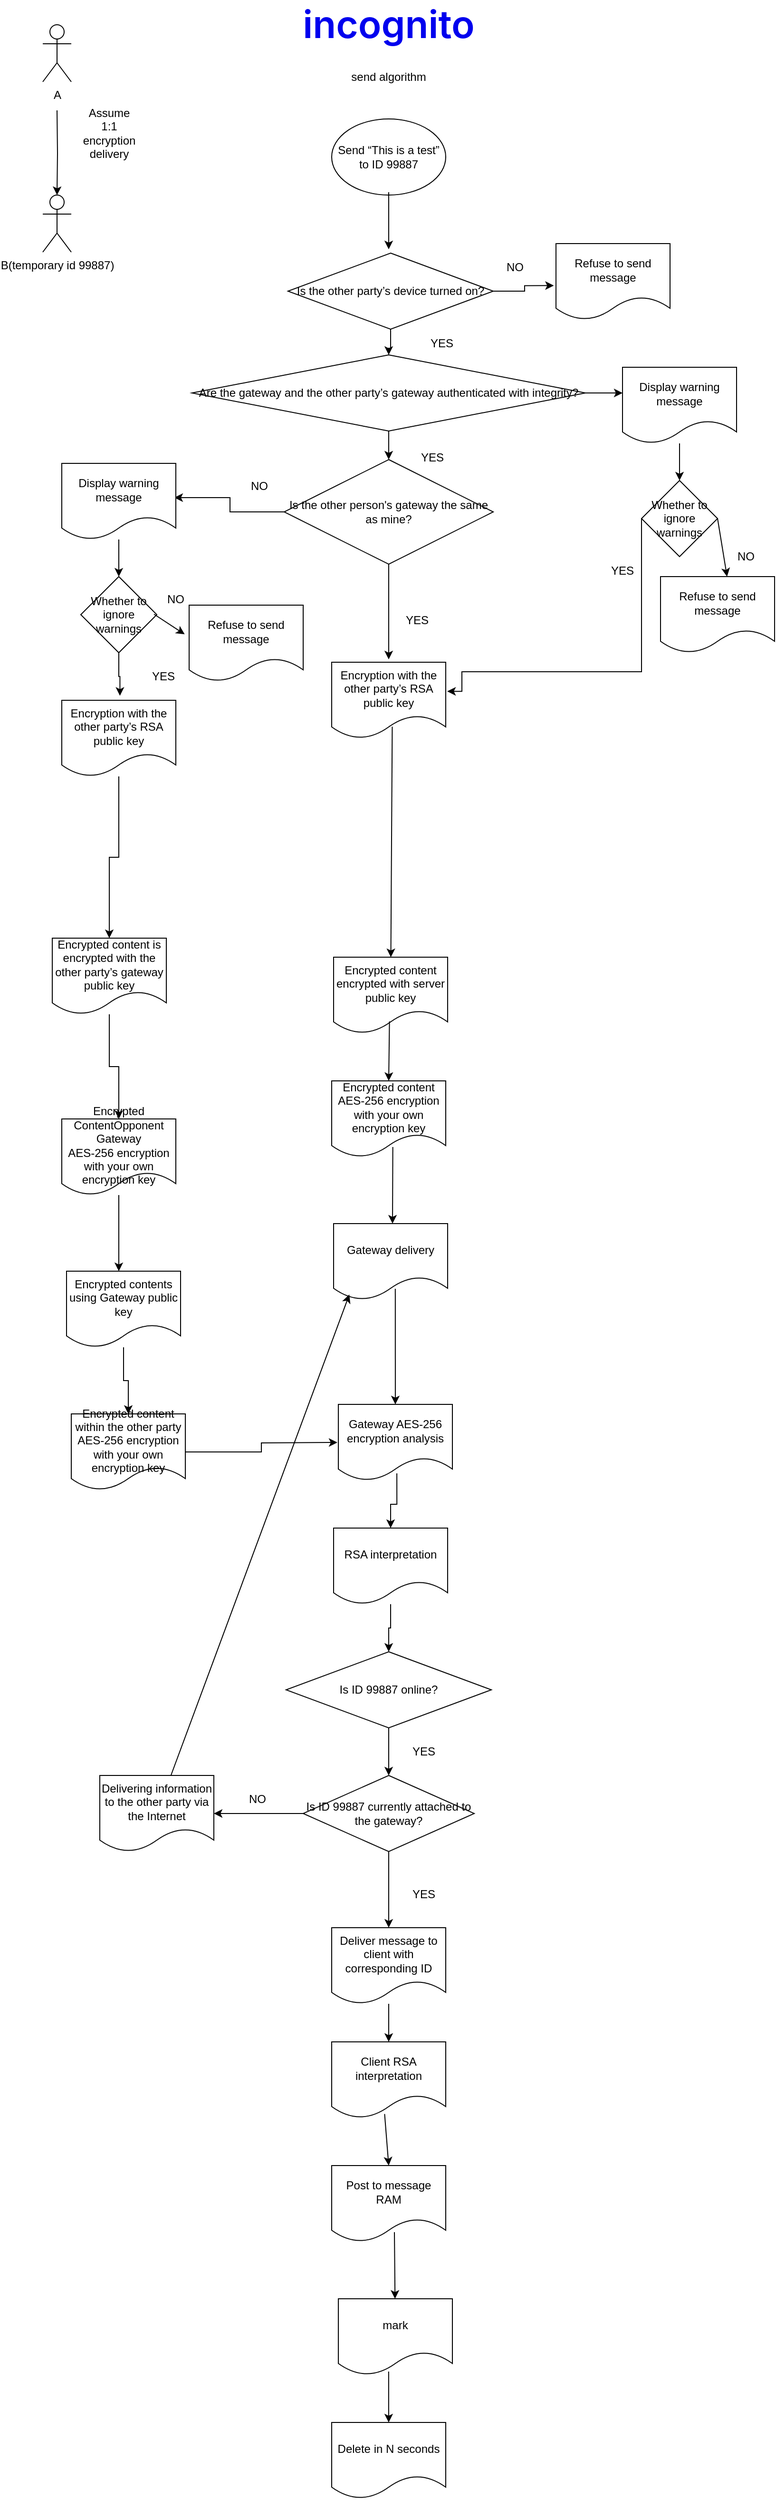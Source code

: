<mxfile version="21.6.8" type="github">
  <diagram name="페이지-1" id="_zhWObkBJTCi86FzWA3e">
    <mxGraphModel dx="2015" dy="5709" grid="1" gridSize="10" guides="1" tooltips="1" connect="1" arrows="1" fold="1" page="1" pageScale="1" pageWidth="827" pageHeight="1169" math="0" shadow="0">
      <root>
        <mxCell id="0" />
        <mxCell id="1" parent="0" />
        <mxCell id="6JRFztURBps6u2nlOOap-1" value="&lt;h1 tabindex=&quot;-1&quot; id=&quot;user-content-incognito&quot; dir=&quot;auto&quot; style=&quot;box-sizing: border-box; margin-right: 0px; margin-bottom: 16px; margin-left: 0px; font-weight: var(--base-text-weight-semibold, 600); line-height: 1.25; padding-bottom: 0.3em; border-bottom: 1px solid var(--borderColor-muted, var(--color-border-muted)); color: rgb(31, 35, 40); font-family: -apple-system, BlinkMacSystemFont, &amp;quot;Segoe UI&amp;quot;, &amp;quot;Noto Sans&amp;quot;, Helvetica, Arial, sans-serif, &amp;quot;Apple Color Emoji&amp;quot;, &amp;quot;Segoe UI Emoji&amp;quot;; text-align: start; background-color: rgb(255, 255, 255); margin-top: 0px !important;&quot;&gt;&lt;a class=&quot;heading-link&quot; href=&quot;https://github.com/Student-Jasons/incognito/tree/main#incognito&quot; style=&quot;box-sizing: border-box; background-color: transparent; text-decoration-line: none;&quot;&gt;&lt;font style=&quot;font-size: 40px;&quot;&gt;incognito&lt;/font&gt;&lt;/a&gt;&lt;/h1&gt;&lt;div&gt;send algorithm&lt;/div&gt;&lt;div&gt;&lt;br&gt;&lt;/div&gt;" style="text;html=1;strokeColor=none;fillColor=none;align=center;verticalAlign=middle;whiteSpace=wrap;rounded=0;" vertex="1" parent="1">
          <mxGeometry x="384" y="-4640" width="60" height="30" as="geometry" />
        </mxCell>
        <mxCell id="6JRFztURBps6u2nlOOap-2" value="Send “This is a test” to ID 99887" style="ellipse;whiteSpace=wrap;html=1;" vertex="1" parent="1">
          <mxGeometry x="354" y="-4551" width="120" height="80" as="geometry" />
        </mxCell>
        <mxCell id="6JRFztURBps6u2nlOOap-3" value="" style="endArrow=classic;html=1;rounded=0;exitX=0.5;exitY=1;exitDx=0;exitDy=0;" edge="1" parent="1">
          <mxGeometry width="50" height="50" relative="1" as="geometry">
            <mxPoint x="414" y="-4474" as="sourcePoint" />
            <mxPoint x="414" y="-4414" as="targetPoint" />
          </mxGeometry>
        </mxCell>
        <mxCell id="6JRFztURBps6u2nlOOap-4" style="edgeStyle=orthogonalEdgeStyle;rounded=0;orthogonalLoop=1;jettySize=auto;html=1;entryX=0.987;entryY=0.45;entryDx=0;entryDy=0;entryPerimeter=0;" edge="1" parent="1" source="6JRFztURBps6u2nlOOap-5" target="6JRFztURBps6u2nlOOap-59">
          <mxGeometry relative="1" as="geometry" />
        </mxCell>
        <mxCell id="6JRFztURBps6u2nlOOap-5" value="Is the other person&#39;s gateway the same as mine?" style="rhombus;whiteSpace=wrap;html=1;" vertex="1" parent="1">
          <mxGeometry x="304" y="-4193" width="220" height="110" as="geometry" />
        </mxCell>
        <mxCell id="6JRFztURBps6u2nlOOap-6" value="" style="endArrow=classic;html=1;rounded=0;exitX=0.5;exitY=1;exitDx=0;exitDy=0;entryX=0.5;entryY=0;entryDx=0;entryDy=0;" edge="1" parent="1">
          <mxGeometry width="50" height="50" relative="1" as="geometry">
            <mxPoint x="414" y="-4083" as="sourcePoint" />
            <mxPoint x="414" y="-3983" as="targetPoint" />
          </mxGeometry>
        </mxCell>
        <mxCell id="6JRFztURBps6u2nlOOap-7" value="YES" style="text;html=1;strokeColor=none;fillColor=none;align=center;verticalAlign=middle;whiteSpace=wrap;rounded=0;" vertex="1" parent="1">
          <mxGeometry x="414" y="-4039" width="60" height="30" as="geometry" />
        </mxCell>
        <mxCell id="6JRFztURBps6u2nlOOap-8" value="Are the gateway and the other party’s gateway authenticated with integrity?" style="rhombus;whiteSpace=wrap;html=1;" vertex="1" parent="1">
          <mxGeometry x="207" y="-4303" width="414" height="80" as="geometry" />
        </mxCell>
        <mxCell id="6JRFztURBps6u2nlOOap-9" value="" style="endArrow=classic;html=1;rounded=0;entryX=0.5;entryY=0;entryDx=0;entryDy=0;exitX=0.5;exitY=1;exitDx=0;exitDy=0;" edge="1" parent="1" source="6JRFztURBps6u2nlOOap-8" target="6JRFztURBps6u2nlOOap-5">
          <mxGeometry width="50" height="50" relative="1" as="geometry">
            <mxPoint x="400" y="-4223" as="sourcePoint" />
            <mxPoint x="450" y="-4273" as="targetPoint" />
          </mxGeometry>
        </mxCell>
        <mxCell id="6JRFztURBps6u2nlOOap-10" value="Encryption with the other party’s RSA public key" style="shape=document;whiteSpace=wrap;html=1;boundedLbl=1;" vertex="1" parent="1">
          <mxGeometry x="354" y="-3980" width="120" height="80" as="geometry" />
        </mxCell>
        <mxCell id="6JRFztURBps6u2nlOOap-11" value="" style="endArrow=classic;html=1;rounded=0;exitX=0.531;exitY=0.847;exitDx=0;exitDy=0;exitPerimeter=0;" edge="1" parent="1" source="6JRFztURBps6u2nlOOap-10" target="6JRFztURBps6u2nlOOap-17">
          <mxGeometry width="50" height="50" relative="1" as="geometry">
            <mxPoint x="400" y="-3583" as="sourcePoint" />
            <mxPoint x="414" y="-3680" as="targetPoint" />
          </mxGeometry>
        </mxCell>
        <mxCell id="6JRFztURBps6u2nlOOap-12" style="edgeStyle=orthogonalEdgeStyle;rounded=0;orthogonalLoop=1;jettySize=auto;html=1;entryX=0.5;entryY=0;entryDx=0;entryDy=0;" edge="1" parent="1" source="6JRFztURBps6u2nlOOap-14" target="6JRFztURBps6u2nlOOap-8">
          <mxGeometry relative="1" as="geometry" />
        </mxCell>
        <mxCell id="6JRFztURBps6u2nlOOap-13" style="edgeStyle=orthogonalEdgeStyle;rounded=0;orthogonalLoop=1;jettySize=auto;html=1;entryX=-0.019;entryY=0.552;entryDx=0;entryDy=0;entryPerimeter=0;" edge="1" parent="1" source="6JRFztURBps6u2nlOOap-14" target="6JRFztURBps6u2nlOOap-47">
          <mxGeometry relative="1" as="geometry" />
        </mxCell>
        <mxCell id="6JRFztURBps6u2nlOOap-14" value="Is the other party’s device turned on?" style="rhombus;whiteSpace=wrap;html=1;" vertex="1" parent="1">
          <mxGeometry x="308" y="-4410" width="216" height="80" as="geometry" />
        </mxCell>
        <mxCell id="6JRFztURBps6u2nlOOap-15" value="YES" style="text;html=1;strokeColor=none;fillColor=none;align=center;verticalAlign=middle;whiteSpace=wrap;rounded=0;" vertex="1" parent="1">
          <mxGeometry x="440" y="-4330" width="60" height="30" as="geometry" />
        </mxCell>
        <mxCell id="6JRFztURBps6u2nlOOap-16" value="YES" style="text;html=1;strokeColor=none;fillColor=none;align=center;verticalAlign=middle;whiteSpace=wrap;rounded=0;" vertex="1" parent="1">
          <mxGeometry x="430" y="-4210" width="60" height="30" as="geometry" />
        </mxCell>
        <mxCell id="6JRFztURBps6u2nlOOap-17" value="Encrypted content encrypted with server public key" style="shape=document;whiteSpace=wrap;html=1;boundedLbl=1;" vertex="1" parent="1">
          <mxGeometry x="356" y="-3670" width="120" height="80" as="geometry" />
        </mxCell>
        <mxCell id="6JRFztURBps6u2nlOOap-18" value="Encrypted content AES-256 encryption with your own encryption key" style="shape=document;whiteSpace=wrap;html=1;boundedLbl=1;" vertex="1" parent="1">
          <mxGeometry x="354" y="-3540" width="120" height="80" as="geometry" />
        </mxCell>
        <mxCell id="6JRFztURBps6u2nlOOap-19" value="" style="endArrow=classic;html=1;rounded=0;exitX=0.49;exitY=0.844;exitDx=0;exitDy=0;exitPerimeter=0;entryX=0.5;entryY=0;entryDx=0;entryDy=0;" edge="1" parent="1" source="6JRFztURBps6u2nlOOap-17" target="6JRFztURBps6u2nlOOap-18">
          <mxGeometry width="50" height="50" relative="1" as="geometry">
            <mxPoint x="620" y="-3530" as="sourcePoint" />
            <mxPoint x="670" y="-3580" as="targetPoint" />
          </mxGeometry>
        </mxCell>
        <mxCell id="6JRFztURBps6u2nlOOap-20" value="" style="endArrow=classic;html=1;rounded=0;exitX=0.536;exitY=0.868;exitDx=0;exitDy=0;exitPerimeter=0;" edge="1" parent="1" source="6JRFztURBps6u2nlOOap-18">
          <mxGeometry width="50" height="50" relative="1" as="geometry">
            <mxPoint x="620" y="-3270" as="sourcePoint" />
            <mxPoint x="418" y="-3390" as="targetPoint" />
          </mxGeometry>
        </mxCell>
        <mxCell id="6JRFztURBps6u2nlOOap-21" value="Gateway delivery" style="shape=document;whiteSpace=wrap;html=1;boundedLbl=1;" vertex="1" parent="1">
          <mxGeometry x="356" y="-3390" width="120" height="80" as="geometry" />
        </mxCell>
        <mxCell id="6JRFztURBps6u2nlOOap-22" value="" style="edgeStyle=orthogonalEdgeStyle;rounded=0;orthogonalLoop=1;jettySize=auto;html=1;" edge="1" parent="1" target="6JRFztURBps6u2nlOOap-24">
          <mxGeometry relative="1" as="geometry">
            <mxPoint x="65" y="-4560" as="sourcePoint" />
          </mxGeometry>
        </mxCell>
        <mxCell id="6JRFztURBps6u2nlOOap-23" value="A" style="shape=umlActor;verticalLabelPosition=bottom;verticalAlign=top;html=1;outlineConnect=0;" vertex="1" parent="1">
          <mxGeometry x="50" y="-4650" width="30" height="60" as="geometry" />
        </mxCell>
        <mxCell id="6JRFztURBps6u2nlOOap-24" value="B(temporary id 99887)" style="shape=umlActor;verticalLabelPosition=bottom;verticalAlign=top;html=1;outlineConnect=0;" vertex="1" parent="1">
          <mxGeometry x="50" y="-4471" width="30" height="60" as="geometry" />
        </mxCell>
        <mxCell id="6JRFztURBps6u2nlOOap-25" value="Assume 1:1 encryption delivery" style="text;html=1;strokeColor=none;fillColor=none;align=center;verticalAlign=middle;whiteSpace=wrap;rounded=0;" vertex="1" parent="1">
          <mxGeometry x="90" y="-4551" width="60" height="30" as="geometry" />
        </mxCell>
        <mxCell id="6JRFztURBps6u2nlOOap-26" value="" style="endArrow=classic;html=1;rounded=0;exitX=0.541;exitY=0.857;exitDx=0;exitDy=0;exitPerimeter=0;" edge="1" parent="1" source="6JRFztURBps6u2nlOOap-21" target="6JRFztURBps6u2nlOOap-28">
          <mxGeometry width="50" height="50" relative="1" as="geometry">
            <mxPoint x="620" y="-3100" as="sourcePoint" />
            <mxPoint x="421" y="-3160" as="targetPoint" />
          </mxGeometry>
        </mxCell>
        <mxCell id="6JRFztURBps6u2nlOOap-27" style="edgeStyle=orthogonalEdgeStyle;rounded=0;orthogonalLoop=1;jettySize=auto;html=1;exitX=0.513;exitY=0.907;exitDx=0;exitDy=0;exitPerimeter=0;" edge="1" parent="1" source="6JRFztURBps6u2nlOOap-28" target="6JRFztURBps6u2nlOOap-30">
          <mxGeometry relative="1" as="geometry" />
        </mxCell>
        <mxCell id="6JRFztURBps6u2nlOOap-28" value="Gateway AES-256 encryption analysis" style="shape=document;whiteSpace=wrap;html=1;boundedLbl=1;" vertex="1" parent="1">
          <mxGeometry x="361" y="-3200" width="120" height="80" as="geometry" />
        </mxCell>
        <mxCell id="6JRFztURBps6u2nlOOap-29" style="edgeStyle=orthogonalEdgeStyle;rounded=0;orthogonalLoop=1;jettySize=auto;html=1;entryX=0.5;entryY=0;entryDx=0;entryDy=0;" edge="1" parent="1" source="6JRFztURBps6u2nlOOap-30" target="6JRFztURBps6u2nlOOap-32">
          <mxGeometry relative="1" as="geometry" />
        </mxCell>
        <mxCell id="6JRFztURBps6u2nlOOap-30" value="RSA interpretation" style="shape=document;whiteSpace=wrap;html=1;boundedLbl=1;" vertex="1" parent="1">
          <mxGeometry x="356" y="-3070" width="120" height="80" as="geometry" />
        </mxCell>
        <mxCell id="6JRFztURBps6u2nlOOap-31" style="edgeStyle=orthogonalEdgeStyle;rounded=0;orthogonalLoop=1;jettySize=auto;html=1;" edge="1" parent="1" source="6JRFztURBps6u2nlOOap-32" target="6JRFztURBps6u2nlOOap-35">
          <mxGeometry relative="1" as="geometry" />
        </mxCell>
        <mxCell id="6JRFztURBps6u2nlOOap-32" value="Is ID 99887 online?" style="rhombus;whiteSpace=wrap;html=1;" vertex="1" parent="1">
          <mxGeometry x="306" y="-2940" width="216" height="80" as="geometry" />
        </mxCell>
        <mxCell id="6JRFztURBps6u2nlOOap-33" style="edgeStyle=orthogonalEdgeStyle;rounded=0;orthogonalLoop=1;jettySize=auto;html=1;" edge="1" parent="1" source="6JRFztURBps6u2nlOOap-35" target="6JRFztURBps6u2nlOOap-38">
          <mxGeometry relative="1" as="geometry" />
        </mxCell>
        <mxCell id="6JRFztURBps6u2nlOOap-34" style="edgeStyle=orthogonalEdgeStyle;rounded=0;orthogonalLoop=1;jettySize=auto;html=1;entryX=1;entryY=0.5;entryDx=0;entryDy=0;" edge="1" parent="1" source="6JRFztURBps6u2nlOOap-35" target="6JRFztURBps6u2nlOOap-73">
          <mxGeometry relative="1" as="geometry" />
        </mxCell>
        <mxCell id="6JRFztURBps6u2nlOOap-35" value="Is ID 99887 currently attached to the gateway?" style="rhombus;whiteSpace=wrap;html=1;" vertex="1" parent="1">
          <mxGeometry x="324" y="-2810" width="180" height="80" as="geometry" />
        </mxCell>
        <mxCell id="6JRFztURBps6u2nlOOap-36" value="YES" style="text;html=1;strokeColor=none;fillColor=none;align=center;verticalAlign=middle;whiteSpace=wrap;rounded=0;" vertex="1" parent="1">
          <mxGeometry x="421" y="-2850" width="60" height="30" as="geometry" />
        </mxCell>
        <mxCell id="6JRFztURBps6u2nlOOap-37" style="edgeStyle=orthogonalEdgeStyle;rounded=0;orthogonalLoop=1;jettySize=auto;html=1;entryX=0.5;entryY=0;entryDx=0;entryDy=0;" edge="1" parent="1" source="6JRFztURBps6u2nlOOap-38" target="6JRFztURBps6u2nlOOap-40">
          <mxGeometry relative="1" as="geometry" />
        </mxCell>
        <mxCell id="6JRFztURBps6u2nlOOap-38" value="Deliver message to client with corresponding ID" style="shape=document;whiteSpace=wrap;html=1;boundedLbl=1;" vertex="1" parent="1">
          <mxGeometry x="354" y="-2650" width="120" height="80" as="geometry" />
        </mxCell>
        <mxCell id="6JRFztURBps6u2nlOOap-39" value="YES" style="text;html=1;strokeColor=none;fillColor=none;align=center;verticalAlign=middle;whiteSpace=wrap;rounded=0;" vertex="1" parent="1">
          <mxGeometry x="421" y="-2700" width="60" height="30" as="geometry" />
        </mxCell>
        <mxCell id="6JRFztURBps6u2nlOOap-40" value="Client RSA interpretation" style="shape=document;whiteSpace=wrap;html=1;boundedLbl=1;" vertex="1" parent="1">
          <mxGeometry x="354" y="-2530" width="120" height="80" as="geometry" />
        </mxCell>
        <mxCell id="6JRFztURBps6u2nlOOap-41" value="Post to message RAM" style="shape=document;whiteSpace=wrap;html=1;boundedLbl=1;" vertex="1" parent="1">
          <mxGeometry x="354" y="-2400" width="120" height="80" as="geometry" />
        </mxCell>
        <mxCell id="6JRFztURBps6u2nlOOap-42" value="" style="endArrow=classic;html=1;rounded=0;exitX=0.464;exitY=0.948;exitDx=0;exitDy=0;exitPerimeter=0;entryX=0.5;entryY=0;entryDx=0;entryDy=0;" edge="1" parent="1" source="6JRFztURBps6u2nlOOap-40" target="6JRFztURBps6u2nlOOap-41">
          <mxGeometry width="50" height="50" relative="1" as="geometry">
            <mxPoint x="620" y="-2320" as="sourcePoint" />
            <mxPoint x="670" y="-2370" as="targetPoint" />
          </mxGeometry>
        </mxCell>
        <mxCell id="6JRFztURBps6u2nlOOap-43" value="" style="endArrow=classic;html=1;rounded=0;exitX=0.55;exitY=0.875;exitDx=0;exitDy=0;exitPerimeter=0;" edge="1" parent="1" source="6JRFztURBps6u2nlOOap-41" target="6JRFztURBps6u2nlOOap-44">
          <mxGeometry width="50" height="50" relative="1" as="geometry">
            <mxPoint x="620" y="-2150" as="sourcePoint" />
            <mxPoint x="420" y="-2240" as="targetPoint" />
          </mxGeometry>
        </mxCell>
        <mxCell id="6JRFztURBps6u2nlOOap-44" value="mark" style="shape=document;whiteSpace=wrap;html=1;boundedLbl=1;" vertex="1" parent="1">
          <mxGeometry x="361" y="-2260.0" width="120" height="80" as="geometry" />
        </mxCell>
        <mxCell id="6JRFztURBps6u2nlOOap-45" value="" style="endArrow=classic;html=1;rounded=0;exitX=0.441;exitY=0.956;exitDx=0;exitDy=0;exitPerimeter=0;" edge="1" parent="1" source="6JRFztURBps6u2nlOOap-44" target="6JRFztURBps6u2nlOOap-46">
          <mxGeometry width="50" height="50" relative="1" as="geometry">
            <mxPoint x="620" y="-2060" as="sourcePoint" />
            <mxPoint x="410" y="-2120" as="targetPoint" />
          </mxGeometry>
        </mxCell>
        <mxCell id="6JRFztURBps6u2nlOOap-46" value="Delete in N seconds" style="shape=document;whiteSpace=wrap;html=1;boundedLbl=1;" vertex="1" parent="1">
          <mxGeometry x="354" y="-2130.0" width="120" height="80" as="geometry" />
        </mxCell>
        <mxCell id="6JRFztURBps6u2nlOOap-47" value="Refuse to send message" style="shape=document;whiteSpace=wrap;html=1;boundedLbl=1;" vertex="1" parent="1">
          <mxGeometry x="590" y="-4420" width="120" height="80" as="geometry" />
        </mxCell>
        <mxCell id="6JRFztURBps6u2nlOOap-48" value="NO" style="text;html=1;strokeColor=none;fillColor=none;align=center;verticalAlign=middle;whiteSpace=wrap;rounded=0;" vertex="1" parent="1">
          <mxGeometry x="517" y="-4410" width="60" height="30" as="geometry" />
        </mxCell>
        <mxCell id="6JRFztURBps6u2nlOOap-49" value="" style="endArrow=classic;html=1;rounded=0;exitX=1;exitY=0.5;exitDx=0;exitDy=0;" edge="1" parent="1" source="6JRFztURBps6u2nlOOap-8">
          <mxGeometry width="50" height="50" relative="1" as="geometry">
            <mxPoint x="400" y="-4210" as="sourcePoint" />
            <mxPoint x="660" y="-4263" as="targetPoint" />
          </mxGeometry>
        </mxCell>
        <mxCell id="6JRFztURBps6u2nlOOap-50" style="edgeStyle=orthogonalEdgeStyle;rounded=0;orthogonalLoop=1;jettySize=auto;html=1;entryX=0.5;entryY=0;entryDx=0;entryDy=0;" edge="1" parent="1" source="6JRFztURBps6u2nlOOap-51" target="6JRFztURBps6u2nlOOap-53">
          <mxGeometry relative="1" as="geometry" />
        </mxCell>
        <mxCell id="6JRFztURBps6u2nlOOap-51" value="Display warning message" style="shape=document;whiteSpace=wrap;html=1;boundedLbl=1;" vertex="1" parent="1">
          <mxGeometry x="660" y="-4290" width="120" height="80" as="geometry" />
        </mxCell>
        <mxCell id="6JRFztURBps6u2nlOOap-52" style="edgeStyle=orthogonalEdgeStyle;rounded=0;orthogonalLoop=1;jettySize=auto;html=1;entryX=1.013;entryY=0.382;entryDx=0;entryDy=0;entryPerimeter=0;" edge="1" parent="1" source="6JRFztURBps6u2nlOOap-53" target="6JRFztURBps6u2nlOOap-10">
          <mxGeometry relative="1" as="geometry">
            <mxPoint x="491.262" y="-3960.18" as="targetPoint" />
            <Array as="points">
              <mxPoint x="680" y="-3970" />
              <mxPoint x="491" y="-3970" />
              <mxPoint x="491" y="-3949" />
            </Array>
          </mxGeometry>
        </mxCell>
        <mxCell id="6JRFztURBps6u2nlOOap-53" value="Whether to ignore warnings" style="rhombus;whiteSpace=wrap;html=1;" vertex="1" parent="1">
          <mxGeometry x="680" y="-4171" width="80" height="80" as="geometry" />
        </mxCell>
        <mxCell id="6JRFztURBps6u2nlOOap-54" value="YES" style="text;html=1;strokeColor=none;fillColor=none;align=center;verticalAlign=middle;whiteSpace=wrap;rounded=0;" vertex="1" parent="1">
          <mxGeometry x="630" y="-4091" width="60" height="30" as="geometry" />
        </mxCell>
        <mxCell id="6JRFztURBps6u2nlOOap-55" value="" style="endArrow=classic;html=1;rounded=0;exitX=1;exitY=0.5;exitDx=0;exitDy=0;" edge="1" parent="1" source="6JRFztURBps6u2nlOOap-53">
          <mxGeometry width="50" height="50" relative="1" as="geometry">
            <mxPoint x="400" y="-4140" as="sourcePoint" />
            <mxPoint x="770" y="-4070" as="targetPoint" />
          </mxGeometry>
        </mxCell>
        <mxCell id="6JRFztURBps6u2nlOOap-56" value="Refuse to send message" style="shape=document;whiteSpace=wrap;html=1;boundedLbl=1;" vertex="1" parent="1">
          <mxGeometry x="700" y="-4070" width="120" height="80" as="geometry" />
        </mxCell>
        <mxCell id="6JRFztURBps6u2nlOOap-57" value="NO" style="text;html=1;strokeColor=none;fillColor=none;align=center;verticalAlign=middle;whiteSpace=wrap;rounded=0;" vertex="1" parent="1">
          <mxGeometry x="760" y="-4106" width="60" height="30" as="geometry" />
        </mxCell>
        <mxCell id="6JRFztURBps6u2nlOOap-58" style="edgeStyle=orthogonalEdgeStyle;rounded=0;orthogonalLoop=1;jettySize=auto;html=1;entryX=0.5;entryY=0;entryDx=0;entryDy=0;" edge="1" parent="1" source="6JRFztURBps6u2nlOOap-59" target="6JRFztURBps6u2nlOOap-61">
          <mxGeometry relative="1" as="geometry" />
        </mxCell>
        <mxCell id="6JRFztURBps6u2nlOOap-59" value="Display warning message" style="shape=document;whiteSpace=wrap;html=1;boundedLbl=1;" vertex="1" parent="1">
          <mxGeometry x="70" y="-4189" width="120" height="80" as="geometry" />
        </mxCell>
        <mxCell id="6JRFztURBps6u2nlOOap-60" style="edgeStyle=orthogonalEdgeStyle;rounded=0;orthogonalLoop=1;jettySize=auto;html=1;entryX=0.51;entryY=-0.059;entryDx=0;entryDy=0;entryPerimeter=0;" edge="1" parent="1" source="6JRFztURBps6u2nlOOap-61" target="6JRFztURBps6u2nlOOap-63">
          <mxGeometry relative="1" as="geometry" />
        </mxCell>
        <mxCell id="6JRFztURBps6u2nlOOap-61" value="Whether to ignore warnings" style="rhombus;whiteSpace=wrap;html=1;" vertex="1" parent="1">
          <mxGeometry x="90" y="-4070" width="80" height="80" as="geometry" />
        </mxCell>
        <mxCell id="6JRFztURBps6u2nlOOap-62" style="edgeStyle=orthogonalEdgeStyle;rounded=0;orthogonalLoop=1;jettySize=auto;html=1;" edge="1" parent="1" source="6JRFztURBps6u2nlOOap-63" target="6JRFztURBps6u2nlOOap-67">
          <mxGeometry relative="1" as="geometry" />
        </mxCell>
        <mxCell id="6JRFztURBps6u2nlOOap-63" value="Encryption with the other party’s RSA public key" style="shape=document;whiteSpace=wrap;html=1;boundedLbl=1;" vertex="1" parent="1">
          <mxGeometry x="70" y="-3940" width="120" height="80" as="geometry" />
        </mxCell>
        <mxCell id="6JRFztURBps6u2nlOOap-64" style="edgeStyle=orthogonalEdgeStyle;rounded=0;orthogonalLoop=1;jettySize=auto;html=1;entryX=0.5;entryY=0;entryDx=0;entryDy=0;" edge="1" parent="1" source="6JRFztURBps6u2nlOOap-65">
          <mxGeometry relative="1" as="geometry">
            <mxPoint x="130" y="-3340" as="targetPoint" />
          </mxGeometry>
        </mxCell>
        <mxCell id="6JRFztURBps6u2nlOOap-65" value="&lt;div&gt;Encrypted ContentOpponent Gateway&lt;/div&gt;&lt;div&gt;AES-256 encryption with your own encryption key&lt;/div&gt;" style="shape=document;whiteSpace=wrap;html=1;boundedLbl=1;" vertex="1" parent="1">
          <mxGeometry x="70" y="-3500" width="120" height="80" as="geometry" />
        </mxCell>
        <mxCell id="6JRFztURBps6u2nlOOap-66" style="edgeStyle=orthogonalEdgeStyle;rounded=0;orthogonalLoop=1;jettySize=auto;html=1;" edge="1" parent="1" source="6JRFztURBps6u2nlOOap-67" target="6JRFztURBps6u2nlOOap-65">
          <mxGeometry relative="1" as="geometry" />
        </mxCell>
        <mxCell id="6JRFztURBps6u2nlOOap-67" value="Encrypted content is encrypted with the other party’s gateway public key" style="shape=document;whiteSpace=wrap;html=1;boundedLbl=1;" vertex="1" parent="1">
          <mxGeometry x="60" y="-3690" width="120" height="80" as="geometry" />
        </mxCell>
        <mxCell id="6JRFztURBps6u2nlOOap-68" value="YES&lt;br&gt;" style="text;html=1;strokeColor=none;fillColor=none;align=center;verticalAlign=middle;whiteSpace=wrap;rounded=0;" vertex="1" parent="1">
          <mxGeometry x="147" y="-3980" width="60" height="30" as="geometry" />
        </mxCell>
        <mxCell id="6JRFztURBps6u2nlOOap-69" style="edgeStyle=orthogonalEdgeStyle;rounded=0;orthogonalLoop=1;jettySize=auto;html=1;" edge="1" parent="1" source="6JRFztURBps6u2nlOOap-70">
          <mxGeometry relative="1" as="geometry">
            <mxPoint x="360" y="-3160" as="targetPoint" />
          </mxGeometry>
        </mxCell>
        <mxCell id="6JRFztURBps6u2nlOOap-70" value="&lt;div&gt;Encrypted content within the other party&lt;/div&gt;&lt;div&gt;AES-256 encryption with your own encryption key&lt;/div&gt;" style="shape=document;whiteSpace=wrap;html=1;boundedLbl=1;" vertex="1" parent="1">
          <mxGeometry x="80" y="-3190" width="120" height="80" as="geometry" />
        </mxCell>
        <mxCell id="6JRFztURBps6u2nlOOap-71" style="edgeStyle=orthogonalEdgeStyle;rounded=0;orthogonalLoop=1;jettySize=auto;html=1;" edge="1" parent="1" source="6JRFztURBps6u2nlOOap-72" target="6JRFztURBps6u2nlOOap-70">
          <mxGeometry relative="1" as="geometry" />
        </mxCell>
        <mxCell id="6JRFztURBps6u2nlOOap-72" value="Encrypted contents using Gateway public key" style="shape=document;whiteSpace=wrap;html=1;boundedLbl=1;" vertex="1" parent="1">
          <mxGeometry x="75" y="-3340" width="120" height="80" as="geometry" />
        </mxCell>
        <mxCell id="6JRFztURBps6u2nlOOap-73" value="Delivering information to the other party via the Internet" style="shape=document;whiteSpace=wrap;html=1;boundedLbl=1;" vertex="1" parent="1">
          <mxGeometry x="110" y="-2810" width="120" height="80" as="geometry" />
        </mxCell>
        <mxCell id="6JRFztURBps6u2nlOOap-74" value="NO" style="text;html=1;strokeColor=none;fillColor=none;align=center;verticalAlign=middle;whiteSpace=wrap;rounded=0;" vertex="1" parent="1">
          <mxGeometry x="246" y="-2800" width="60" height="30" as="geometry" />
        </mxCell>
        <mxCell id="6JRFztURBps6u2nlOOap-75" value="NO" style="text;html=1;strokeColor=none;fillColor=none;align=center;verticalAlign=middle;whiteSpace=wrap;rounded=0;" vertex="1" parent="1">
          <mxGeometry x="248" y="-4180" width="60" height="30" as="geometry" />
        </mxCell>
        <mxCell id="6JRFztURBps6u2nlOOap-76" value="" style="endArrow=classic;html=1;rounded=0;exitX=1;exitY=0.5;exitDx=0;exitDy=0;entryX=-0.039;entryY=0.383;entryDx=0;entryDy=0;entryPerimeter=0;" edge="1" parent="1" target="6JRFztURBps6u2nlOOap-77">
          <mxGeometry width="50" height="50" relative="1" as="geometry">
            <mxPoint x="167" y="-4030.5" as="sourcePoint" />
            <mxPoint x="274" y="-4040" as="targetPoint" />
          </mxGeometry>
        </mxCell>
        <mxCell id="6JRFztURBps6u2nlOOap-77" value="Refuse to send message" style="shape=document;whiteSpace=wrap;html=1;boundedLbl=1;" vertex="1" parent="1">
          <mxGeometry x="204" y="-4040" width="120" height="80" as="geometry" />
        </mxCell>
        <mxCell id="6JRFztURBps6u2nlOOap-78" value="NO" style="text;html=1;strokeColor=none;fillColor=none;align=center;verticalAlign=middle;whiteSpace=wrap;rounded=0;" vertex="1" parent="1">
          <mxGeometry x="160" y="-4061" width="60" height="30" as="geometry" />
        </mxCell>
        <mxCell id="6JRFztURBps6u2nlOOap-79" value="" style="endArrow=classic;html=1;rounded=0;entryX=0.138;entryY=0.932;entryDx=0;entryDy=0;entryPerimeter=0;" edge="1" parent="1" source="6JRFztURBps6u2nlOOap-73" target="6JRFztURBps6u2nlOOap-21">
          <mxGeometry width="50" height="50" relative="1" as="geometry">
            <mxPoint x="430" y="-3000" as="sourcePoint" />
            <mxPoint x="480" y="-3050" as="targetPoint" />
          </mxGeometry>
        </mxCell>
      </root>
    </mxGraphModel>
  </diagram>
</mxfile>
